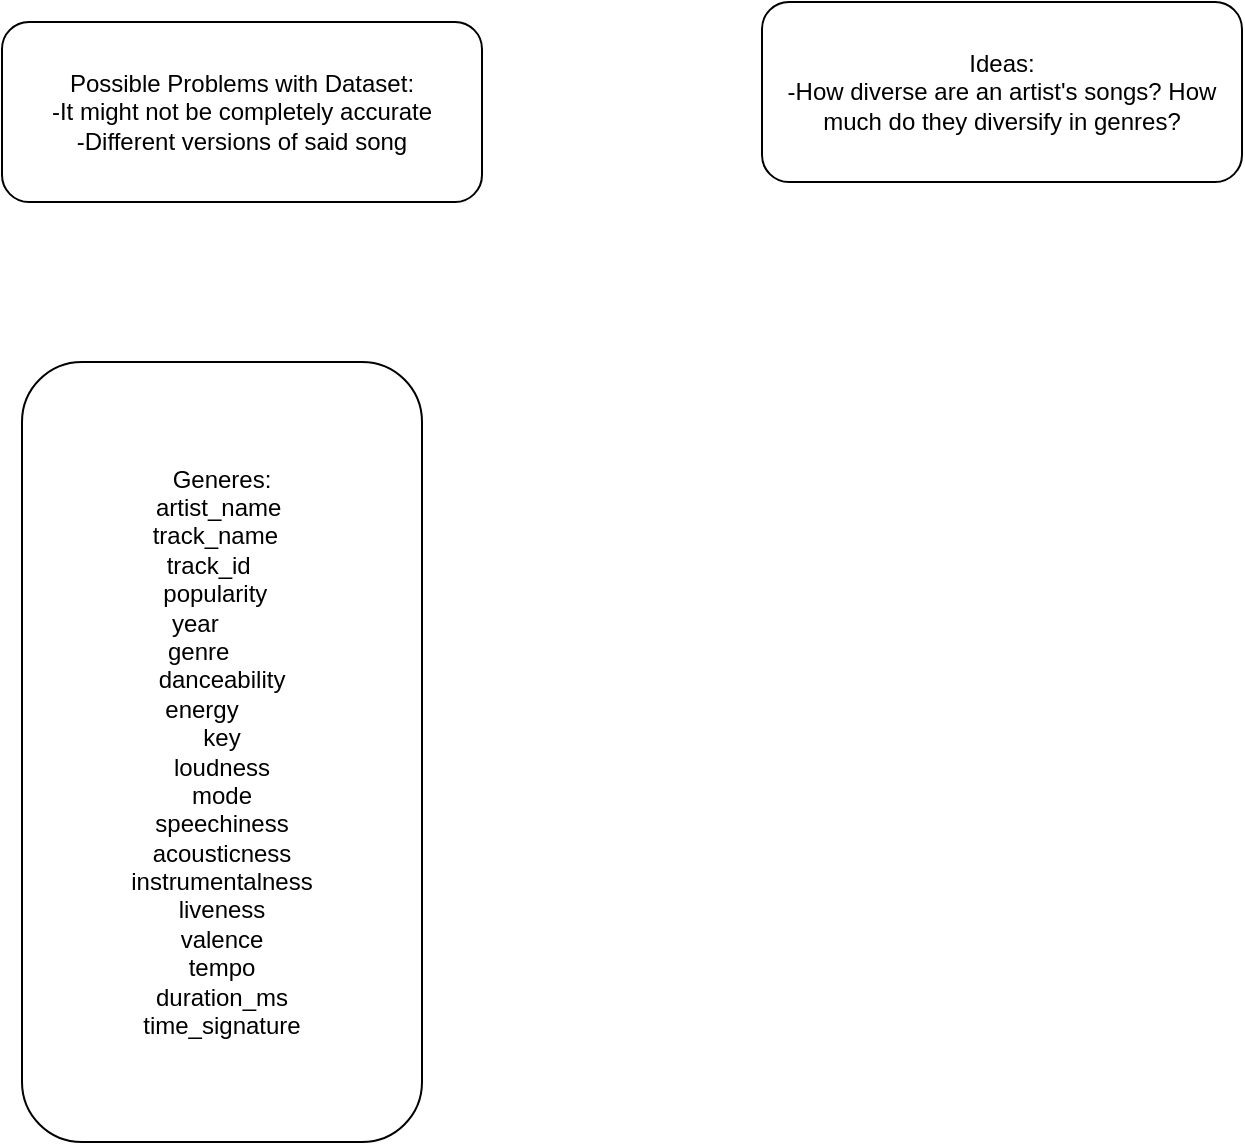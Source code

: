 <mxfile>
    <diagram name="Page-1" id="OSTy2VeNe9Z59U6eByu0">
        <mxGraphModel dx="1400" dy="596" grid="1" gridSize="10" guides="1" tooltips="1" connect="1" arrows="1" fold="1" page="1" pageScale="1" pageWidth="850" pageHeight="1100" math="0" shadow="0">
            <root>
                <mxCell id="0"/>
                <mxCell id="1" parent="0"/>
                <mxCell id="oeLM2Wp3w2iDGvl5ooOW-2" value="Possible Problems with Dataset:&lt;br&gt;-It might not be completely accurate&lt;br&gt;-Different versions of said song&lt;br&gt;" style="rounded=1;whiteSpace=wrap;html=1;" parent="1" vertex="1">
                    <mxGeometry x="20" y="50" width="240" height="90" as="geometry"/>
                </mxCell>
                <mxCell id="2" value="&lt;div&gt;Generes:&lt;/div&gt;&lt;div&gt;artist_name&amp;nbsp;&lt;/div&gt;&lt;div&gt;track_name&amp;nbsp;&amp;nbsp;&lt;/div&gt;&lt;div&gt;track_id&amp;nbsp; &amp;nbsp;&amp;nbsp;&lt;/div&gt;&lt;div&gt;popularity&amp;nbsp;&amp;nbsp;&lt;/div&gt;&lt;div&gt;year&amp;nbsp; &amp;nbsp; &amp;nbsp; &amp;nbsp;&amp;nbsp;&lt;/div&gt;&lt;div&gt;genre&amp;nbsp; &amp;nbsp; &amp;nbsp; &amp;nbsp;&lt;/div&gt;&lt;div&gt;danceability&lt;/div&gt;&lt;div&gt;energy&amp;nbsp; &amp;nbsp; &amp;nbsp;&amp;nbsp;&lt;/div&gt;&lt;div&gt;key&lt;/div&gt;&lt;div&gt;loudness&lt;/div&gt;&lt;div&gt;mode&lt;/div&gt;&lt;div&gt;speechiness&lt;/div&gt;&lt;div&gt;acousticness&lt;/div&gt;&lt;div&gt;instrumentalness&lt;/div&gt;&lt;div&gt;liveness&lt;/div&gt;&lt;div&gt;valence&lt;/div&gt;&lt;div&gt;tempo&lt;/div&gt;&lt;div&gt;duration_ms&lt;/div&gt;&lt;div&gt;time_signature&lt;/div&gt;" style="rounded=1;whiteSpace=wrap;html=1;" vertex="1" parent="1">
                    <mxGeometry x="30" y="220" width="200" height="390" as="geometry"/>
                </mxCell>
                <mxCell id="3" value="Ideas:&lt;br&gt;-How diverse are an artist's songs? How much do they diversify in genres?&lt;br&gt;" style="rounded=1;whiteSpace=wrap;html=1;" vertex="1" parent="1">
                    <mxGeometry x="400" y="40" width="240" height="90" as="geometry"/>
                </mxCell>
            </root>
        </mxGraphModel>
    </diagram>
</mxfile>